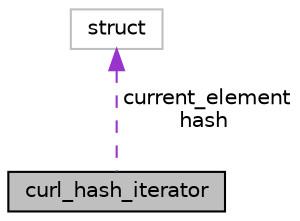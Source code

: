 digraph "curl_hash_iterator"
{
  edge [fontname="Helvetica",fontsize="10",labelfontname="Helvetica",labelfontsize="10"];
  node [fontname="Helvetica",fontsize="10",shape=record];
  Node1 [label="curl_hash_iterator",height=0.2,width=0.4,color="black", fillcolor="grey75", style="filled", fontcolor="black"];
  Node2 -> Node1 [dir="back",color="darkorchid3",fontsize="10",style="dashed",label=" current_element\nhash" ,fontname="Helvetica"];
  Node2 [label="struct",height=0.2,width=0.4,color="grey75", fillcolor="white", style="filled"];
}
